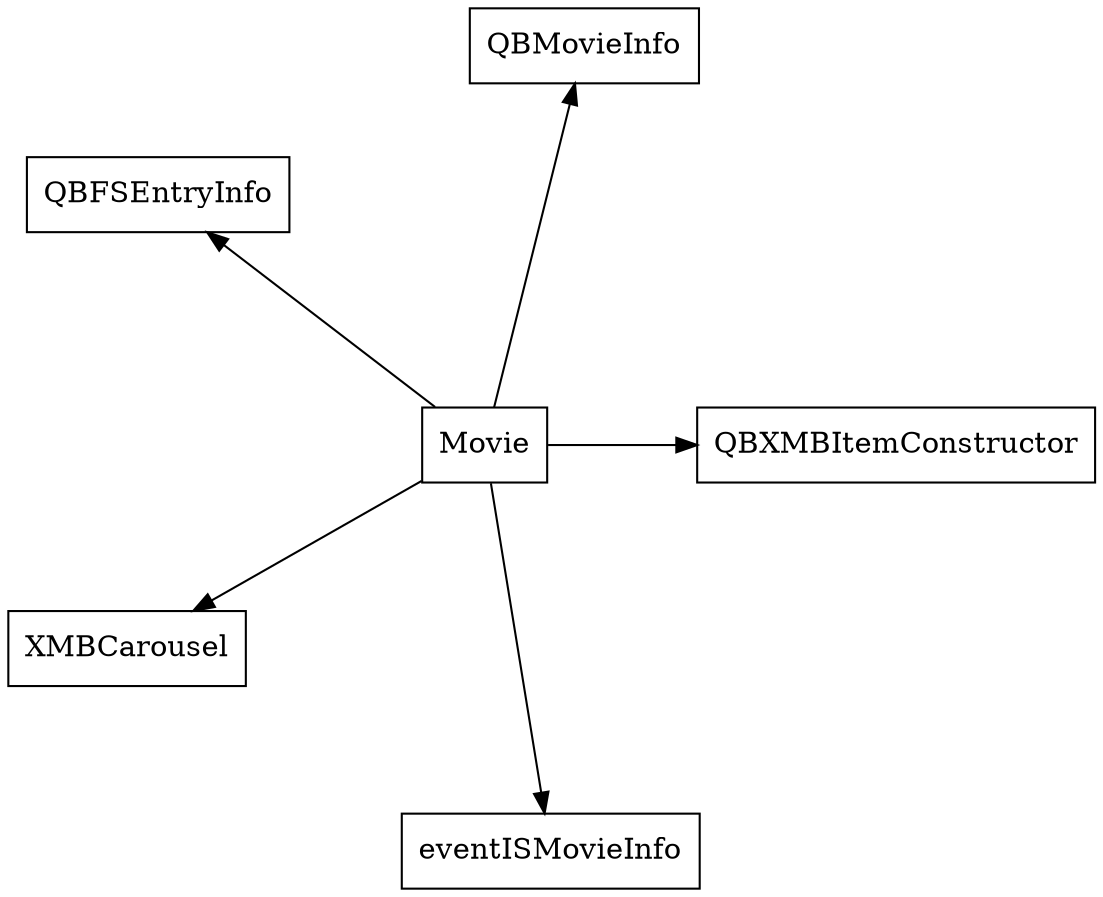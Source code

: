 digraph MovieWidgets {
    node [URL="\N.html" shape=box]
    graph [layout="circo"]
    MovieWidgets [label="Movie" root=true]
    QBXMBItemConstructor
    QBMovieInfo
    QBFSEntryInfo
    XMBCarousel
    eventISMovieInfo

    MovieWidgets -> QBXMBItemConstructor
    MovieWidgets -> QBMovieInfo
    MovieWidgets -> QBFSEntryInfo
    MovieWidgets -> XMBCarousel
    MovieWidgets -> eventISMovieInfo
}
